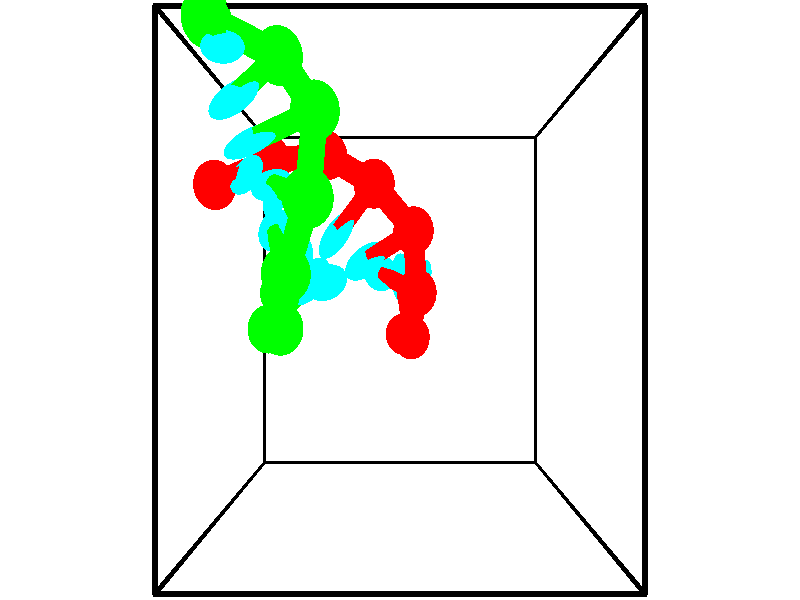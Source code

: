 // switches for output
#declare DRAW_BASES = 1; // possible values are 0, 1; only relevant for DNA ribbons
#declare DRAW_BASES_TYPE = 3; // possible values are 1, 2, 3; only relevant for DNA ribbons
#declare DRAW_FOG = 0; // set to 1 to enable fog

#include "colors.inc"

#include "transforms.inc"
background { rgb <1, 1, 1>}

#default {
   normal{
       ripples 0.25
       frequency 0.20
       turbulence 0.2
       lambda 5
   }
	finish {
		phong 0.1
		phong_size 40.
	}
}

// original window dimensions: 1024x640


// camera settings

camera {
	sky <-0, 1, 0>
	up <-0, 1, 0>
	right 1.6 * <1, 0, 0>
	location <2.5, 2.5, 11.1562>
	look_at <2.5, 2.5, 2.5>
	direction <0, 0, -8.6562>
	angle 67.0682
}


# declare cpy_camera_pos = <2.5, 2.5, 11.1562>;
# if (DRAW_FOG = 1)
fog {
	fog_type 2
	up vnormalize(cpy_camera_pos)
	color rgbt<1,1,1,0.3>
	distance 1e-5
	fog_alt 3e-3
	fog_offset 4
}
# end


// LIGHTS

# declare lum = 6;
global_settings {
	ambient_light rgb lum * <0.05, 0.05, 0.05>
	max_trace_level 15
}# declare cpy_direct_light_amount = 0.25;
light_source
{	1000 * <-1, -1, 1>,
	rgb lum * cpy_direct_light_amount
	parallel
}

light_source
{	1000 * <1, 1, -1>,
	rgb lum * cpy_direct_light_amount
	parallel
}

// strand 0

// nucleotide -1

// particle -1
sphere {
	<2.541972, 2.081964, 2.294444> 0.250000
	pigment { color rgbt <1,0,0,0> }
	no_shadow
}
cylinder {
	<2.685417, 2.433613, 2.420010>,  <2.771484, 2.644602, 2.495349>, 0.100000
	pigment { color rgbt <1,0,0,0> }
	no_shadow
}
cylinder {
	<2.685417, 2.433613, 2.420010>,  <2.541972, 2.081964, 2.294444>, 0.100000
	pigment { color rgbt <1,0,0,0> }
	no_shadow
}

// particle -1
sphere {
	<2.685417, 2.433613, 2.420010> 0.100000
	pigment { color rgbt <1,0,0,0> }
	no_shadow
}
sphere {
	0, 1
	scale<0.080000,0.200000,0.300000>
	matrix <-0.836096, 0.152943, 0.526832,
		0.415139, -0.451391, 0.789877,
		0.358613, 0.879122, 0.313913,
		2.793001, 2.697349, 2.514184>
	pigment { color rgbt <0,1,1,0> }
	no_shadow
}
cylinder {
	<2.650180, 2.082157, 3.003112>,  <2.541972, 2.081964, 2.294444>, 0.130000
	pigment { color rgbt <1,0,0,0> }
	no_shadow
}

// nucleotide -1

// particle -1
sphere {
	<2.650180, 2.082157, 3.003112> 0.250000
	pigment { color rgbt <1,0,0,0> }
	no_shadow
}
cylinder {
	<2.579208, 2.461868, 2.899273>,  <2.536625, 2.689695, 2.836969>, 0.100000
	pigment { color rgbt <1,0,0,0> }
	no_shadow
}
cylinder {
	<2.579208, 2.461868, 2.899273>,  <2.650180, 2.082157, 3.003112>, 0.100000
	pigment { color rgbt <1,0,0,0> }
	no_shadow
}

// particle -1
sphere {
	<2.579208, 2.461868, 2.899273> 0.100000
	pigment { color rgbt <1,0,0,0> }
	no_shadow
}
sphere {
	0, 1
	scale<0.080000,0.200000,0.300000>
	matrix <-0.722479, 0.053470, 0.689322,
		0.668239, 0.309860, 0.676346,
		-0.177429, 0.949277, -0.259598,
		2.525980, 2.746652, 2.821393>
	pigment { color rgbt <0,1,1,0> }
	no_shadow
}
cylinder {
	<2.709826, 2.575807, 3.571147>,  <2.650180, 2.082157, 3.003112>, 0.130000
	pigment { color rgbt <1,0,0,0> }
	no_shadow
}

// nucleotide -1

// particle -1
sphere {
	<2.709826, 2.575807, 3.571147> 0.250000
	pigment { color rgbt <1,0,0,0> }
	no_shadow
}
cylinder {
	<2.440136, 2.703819, 3.304913>,  <2.278322, 2.780626, 3.145172>, 0.100000
	pigment { color rgbt <1,0,0,0> }
	no_shadow
}
cylinder {
	<2.440136, 2.703819, 3.304913>,  <2.709826, 2.575807, 3.571147>, 0.100000
	pigment { color rgbt <1,0,0,0> }
	no_shadow
}

// particle -1
sphere {
	<2.440136, 2.703819, 3.304913> 0.100000
	pigment { color rgbt <1,0,0,0> }
	no_shadow
}
sphere {
	0, 1
	scale<0.080000,0.200000,0.300000>
	matrix <-0.573375, 0.341191, 0.744869,
		0.465472, 0.883838, -0.046542,
		-0.674224, 0.320030, -0.665585,
		2.237869, 2.799828, 3.105237>
	pigment { color rgbt <0,1,1,0> }
	no_shadow
}
cylinder {
	<2.667988, 3.218713, 3.656033>,  <2.709826, 2.575807, 3.571147>, 0.130000
	pigment { color rgbt <1,0,0,0> }
	no_shadow
}

// nucleotide -1

// particle -1
sphere {
	<2.667988, 3.218713, 3.656033> 0.250000
	pigment { color rgbt <1,0,0,0> }
	no_shadow
}
cylinder {
	<2.321972, 3.042740, 3.559563>,  <2.114362, 2.937156, 3.501681>, 0.100000
	pigment { color rgbt <1,0,0,0> }
	no_shadow
}
cylinder {
	<2.321972, 3.042740, 3.559563>,  <2.667988, 3.218713, 3.656033>, 0.100000
	pigment { color rgbt <1,0,0,0> }
	no_shadow
}

// particle -1
sphere {
	<2.321972, 3.042740, 3.559563> 0.100000
	pigment { color rgbt <1,0,0,0> }
	no_shadow
}
sphere {
	0, 1
	scale<0.080000,0.200000,0.300000>
	matrix <-0.445834, 0.453608, 0.771668,
		-0.230083, 0.775048, -0.588526,
		-0.865040, -0.439933, -0.241176,
		2.062460, 2.910760, 3.487210>
	pigment { color rgbt <0,1,1,0> }
	no_shadow
}
cylinder {
	<2.185427, 3.680433, 3.798501>,  <2.667988, 3.218713, 3.656033>, 0.130000
	pigment { color rgbt <1,0,0,0> }
	no_shadow
}

// nucleotide -1

// particle -1
sphere {
	<2.185427, 3.680433, 3.798501> 0.250000
	pigment { color rgbt <1,0,0,0> }
	no_shadow
}
cylinder {
	<1.916851, 3.387547, 3.752850>,  <1.755705, 3.211814, 3.725459>, 0.100000
	pigment { color rgbt <1,0,0,0> }
	no_shadow
}
cylinder {
	<1.916851, 3.387547, 3.752850>,  <2.185427, 3.680433, 3.798501>, 0.100000
	pigment { color rgbt <1,0,0,0> }
	no_shadow
}

// particle -1
sphere {
	<1.916851, 3.387547, 3.752850> 0.100000
	pigment { color rgbt <1,0,0,0> }
	no_shadow
}
sphere {
	0, 1
	scale<0.080000,0.200000,0.300000>
	matrix <-0.580712, 0.424206, 0.694855,
		-0.460371, 0.532830, -0.710036,
		-0.671441, -0.732217, -0.114129,
		1.715419, 3.167881, 3.718611>
	pigment { color rgbt <0,1,1,0> }
	no_shadow
}
cylinder {
	<1.594796, 3.993611, 3.655653>,  <2.185427, 3.680433, 3.798501>, 0.130000
	pigment { color rgbt <1,0,0,0> }
	no_shadow
}

// nucleotide -1

// particle -1
sphere {
	<1.594796, 3.993611, 3.655653> 0.250000
	pigment { color rgbt <1,0,0,0> }
	no_shadow
}
cylinder {
	<1.464550, 3.632282, 3.767357>,  <1.386403, 3.415485, 3.834379>, 0.100000
	pigment { color rgbt <1,0,0,0> }
	no_shadow
}
cylinder {
	<1.464550, 3.632282, 3.767357>,  <1.594796, 3.993611, 3.655653>, 0.100000
	pigment { color rgbt <1,0,0,0> }
	no_shadow
}

// particle -1
sphere {
	<1.464550, 3.632282, 3.767357> 0.100000
	pigment { color rgbt <1,0,0,0> }
	no_shadow
}
sphere {
	0, 1
	scale<0.080000,0.200000,0.300000>
	matrix <-0.564374, 0.422657, 0.709114,
		-0.758589, 0.073291, -0.647434,
		-0.325615, -0.903321, 0.279260,
		1.366866, 3.361286, 3.851135>
	pigment { color rgbt <0,1,1,0> }
	no_shadow
}
cylinder {
	<0.868696, 3.967800, 3.534936>,  <1.594796, 3.993611, 3.655653>, 0.130000
	pigment { color rgbt <1,0,0,0> }
	no_shadow
}

// nucleotide -1

// particle -1
sphere {
	<0.868696, 3.967800, 3.534936> 0.250000
	pigment { color rgbt <1,0,0,0> }
	no_shadow
}
cylinder {
	<0.958664, 3.709290, 3.826618>,  <1.012645, 3.554183, 4.001627>, 0.100000
	pigment { color rgbt <1,0,0,0> }
	no_shadow
}
cylinder {
	<0.958664, 3.709290, 3.826618>,  <0.868696, 3.967800, 3.534936>, 0.100000
	pigment { color rgbt <1,0,0,0> }
	no_shadow
}

// particle -1
sphere {
	<0.958664, 3.709290, 3.826618> 0.100000
	pigment { color rgbt <1,0,0,0> }
	no_shadow
}
sphere {
	0, 1
	scale<0.080000,0.200000,0.300000>
	matrix <-0.674626, 0.436703, 0.595122,
		-0.703058, -0.625795, -0.337771,
		0.224919, -0.646275, 0.729205,
		1.026140, 3.515407, 4.045380>
	pigment { color rgbt <0,1,1,0> }
	no_shadow
}
cylinder {
	<0.260350, 3.658892, 3.853882>,  <0.868696, 3.967800, 3.534936>, 0.130000
	pigment { color rgbt <1,0,0,0> }
	no_shadow
}

// nucleotide -1

// particle -1
sphere {
	<0.260350, 3.658892, 3.853882> 0.250000
	pigment { color rgbt <1,0,0,0> }
	no_shadow
}
cylinder {
	<0.547348, 3.669209, 4.132317>,  <0.719547, 3.675398, 4.299377>, 0.100000
	pigment { color rgbt <1,0,0,0> }
	no_shadow
}
cylinder {
	<0.547348, 3.669209, 4.132317>,  <0.260350, 3.658892, 3.853882>, 0.100000
	pigment { color rgbt <1,0,0,0> }
	no_shadow
}

// particle -1
sphere {
	<0.547348, 3.669209, 4.132317> 0.100000
	pigment { color rgbt <1,0,0,0> }
	no_shadow
}
sphere {
	0, 1
	scale<0.080000,0.200000,0.300000>
	matrix <-0.655601, 0.362642, 0.662328,
		-0.235348, -0.931572, 0.277101,
		0.717494, 0.025790, 0.696087,
		0.762596, 3.676946, 4.341143>
	pigment { color rgbt <0,1,1,0> }
	no_shadow
}
// strand 1

// nucleotide -1

// particle -1
sphere {
	<0.513244, 4.907162, 4.960629> 0.250000
	pigment { color rgbt <0,1,0,0> }
	no_shadow
}
cylinder {
	<0.687913, 4.675232, 5.235764>,  <0.792715, 4.536074, 5.400844>, 0.100000
	pigment { color rgbt <0,1,0,0> }
	no_shadow
}
cylinder {
	<0.687913, 4.675232, 5.235764>,  <0.513244, 4.907162, 4.960629>, 0.100000
	pigment { color rgbt <0,1,0,0> }
	no_shadow
}

// particle -1
sphere {
	<0.687913, 4.675232, 5.235764> 0.100000
	pigment { color rgbt <0,1,0,0> }
	no_shadow
}
sphere {
	0, 1
	scale<0.080000,0.200000,0.300000>
	matrix <0.014868, -0.759829, -0.649953,
		0.899497, 0.294044, -0.323176,
		0.436673, -0.579826, 0.687836,
		0.818915, 4.501284, 5.442114>
	pigment { color rgbt <0,1,1,0> }
	no_shadow
}
cylinder {
	<1.235157, 4.620175, 4.867442>,  <0.513244, 4.907162, 4.960629>, 0.130000
	pigment { color rgbt <0,1,0,0> }
	no_shadow
}

// nucleotide -1

// particle -1
sphere {
	<1.235157, 4.620175, 4.867442> 0.250000
	pigment { color rgbt <0,1,0,0> }
	no_shadow
}
cylinder {
	<1.028053, 4.352112, 5.080162>,  <0.903790, 4.191274, 5.207794>, 0.100000
	pigment { color rgbt <0,1,0,0> }
	no_shadow
}
cylinder {
	<1.028053, 4.352112, 5.080162>,  <1.235157, 4.620175, 4.867442>, 0.100000
	pigment { color rgbt <0,1,0,0> }
	no_shadow
}

// particle -1
sphere {
	<1.028053, 4.352112, 5.080162> 0.100000
	pigment { color rgbt <0,1,0,0> }
	no_shadow
}
sphere {
	0, 1
	scale<0.080000,0.200000,0.300000>
	matrix <0.155383, -0.684931, -0.711847,
		0.841297, -0.285933, 0.458761,
		-0.517760, -0.670159, 0.531801,
		0.872725, 4.151064, 5.239702>
	pigment { color rgbt <0,1,1,0> }
	no_shadow
}
cylinder {
	<1.637617, 4.103924, 5.030547>,  <1.235157, 4.620175, 4.867442>, 0.130000
	pigment { color rgbt <0,1,0,0> }
	no_shadow
}

// nucleotide -1

// particle -1
sphere {
	<1.637617, 4.103924, 5.030547> 0.250000
	pigment { color rgbt <0,1,0,0> }
	no_shadow
}
cylinder {
	<1.265492, 3.957397, 5.023323>,  <1.042216, 3.869481, 5.018989>, 0.100000
	pigment { color rgbt <0,1,0,0> }
	no_shadow
}
cylinder {
	<1.265492, 3.957397, 5.023323>,  <1.637617, 4.103924, 5.030547>, 0.100000
	pigment { color rgbt <0,1,0,0> }
	no_shadow
}

// particle -1
sphere {
	<1.265492, 3.957397, 5.023323> 0.100000
	pigment { color rgbt <0,1,0,0> }
	no_shadow
}
sphere {
	0, 1
	scale<0.080000,0.200000,0.300000>
	matrix <0.293929, -0.715215, -0.634093,
		0.219364, -0.595214, 0.773046,
		-0.930315, -0.366317, -0.018059,
		0.986397, 3.847502, 5.017905>
	pigment { color rgbt <0,1,1,0> }
	no_shadow
}
cylinder {
	<1.604176, 3.329525, 5.288480>,  <1.637617, 4.103924, 5.030547>, 0.130000
	pigment { color rgbt <0,1,0,0> }
	no_shadow
}

// nucleotide -1

// particle -1
sphere {
	<1.604176, 3.329525, 5.288480> 0.250000
	pigment { color rgbt <0,1,0,0> }
	no_shadow
}
cylinder {
	<1.340821, 3.433800, 5.006042>,  <1.182808, 3.496365, 4.836580>, 0.100000
	pigment { color rgbt <0,1,0,0> }
	no_shadow
}
cylinder {
	<1.340821, 3.433800, 5.006042>,  <1.604176, 3.329525, 5.288480>, 0.100000
	pigment { color rgbt <0,1,0,0> }
	no_shadow
}

// particle -1
sphere {
	<1.340821, 3.433800, 5.006042> 0.100000
	pigment { color rgbt <0,1,0,0> }
	no_shadow
}
sphere {
	0, 1
	scale<0.080000,0.200000,0.300000>
	matrix <0.360528, -0.714264, -0.599872,
		-0.660713, -0.649517, 0.376280,
		-0.658390, 0.260684, -0.706093,
		1.143305, 3.512006, 4.794214>
	pigment { color rgbt <0,1,1,0> }
	no_shadow
}
cylinder {
	<1.336658, 2.720442, 4.996352>,  <1.604176, 3.329525, 5.288480>, 0.130000
	pigment { color rgbt <0,1,0,0> }
	no_shadow
}

// nucleotide -1

// particle -1
sphere {
	<1.336658, 2.720442, 4.996352> 0.250000
	pigment { color rgbt <0,1,0,0> }
	no_shadow
}
cylinder {
	<1.212326, 2.962921, 4.703529>,  <1.137726, 3.108409, 4.527836>, 0.100000
	pigment { color rgbt <0,1,0,0> }
	no_shadow
}
cylinder {
	<1.212326, 2.962921, 4.703529>,  <1.336658, 2.720442, 4.996352>, 0.100000
	pigment { color rgbt <0,1,0,0> }
	no_shadow
}

// particle -1
sphere {
	<1.212326, 2.962921, 4.703529> 0.100000
	pigment { color rgbt <0,1,0,0> }
	no_shadow
}
sphere {
	0, 1
	scale<0.080000,0.200000,0.300000>
	matrix <0.363442, -0.635870, -0.680866,
		-0.878233, -0.477695, -0.022670,
		-0.310831, 0.606199, -0.732057,
		1.119076, 3.144781, 4.483912>
	pigment { color rgbt <0,1,1,0> }
	no_shadow
}
cylinder {
	<1.167142, 2.231229, 4.403956>,  <1.336658, 2.720442, 4.996352>, 0.130000
	pigment { color rgbt <0,1,0,0> }
	no_shadow
}

// nucleotide -1

// particle -1
sphere {
	<1.167142, 2.231229, 4.403956> 0.250000
	pigment { color rgbt <0,1,0,0> }
	no_shadow
}
cylinder {
	<1.236611, 2.591942, 4.245651>,  <1.278292, 2.808369, 4.150668>, 0.100000
	pigment { color rgbt <0,1,0,0> }
	no_shadow
}
cylinder {
	<1.236611, 2.591942, 4.245651>,  <1.167142, 2.231229, 4.403956>, 0.100000
	pigment { color rgbt <0,1,0,0> }
	no_shadow
}

// particle -1
sphere {
	<1.236611, 2.591942, 4.245651> 0.100000
	pigment { color rgbt <0,1,0,0> }
	no_shadow
}
sphere {
	0, 1
	scale<0.080000,0.200000,0.300000>
	matrix <0.146837, -0.421090, -0.895054,
		-0.973795, 0.097332, -0.205547,
		0.173671, 0.901782, -0.395763,
		1.288712, 2.862476, 4.126922>
	pigment { color rgbt <0,1,1,0> }
	no_shadow
}
cylinder {
	<0.887764, 2.203652, 3.751918>,  <1.167142, 2.231229, 4.403956>, 0.130000
	pigment { color rgbt <0,1,0,0> }
	no_shadow
}

// nucleotide -1

// particle -1
sphere {
	<0.887764, 2.203652, 3.751918> 0.250000
	pigment { color rgbt <0,1,0,0> }
	no_shadow
}
cylinder {
	<1.174327, 2.482605, 3.743729>,  <1.346264, 2.649977, 3.738815>, 0.100000
	pigment { color rgbt <0,1,0,0> }
	no_shadow
}
cylinder {
	<1.174327, 2.482605, 3.743729>,  <0.887764, 2.203652, 3.751918>, 0.100000
	pigment { color rgbt <0,1,0,0> }
	no_shadow
}

// particle -1
sphere {
	<1.174327, 2.482605, 3.743729> 0.100000
	pigment { color rgbt <0,1,0,0> }
	no_shadow
}
sphere {
	0, 1
	scale<0.080000,0.200000,0.300000>
	matrix <0.326650, -0.361201, -0.873403,
		-0.616491, 0.619025, -0.486567,
		0.716407, 0.697382, -0.020472,
		1.389249, 2.691820, 3.737587>
	pigment { color rgbt <0,1,1,0> }
	no_shadow
}
cylinder {
	<0.888033, 2.574407, 3.097311>,  <0.887764, 2.203652, 3.751918>, 0.130000
	pigment { color rgbt <0,1,0,0> }
	no_shadow
}

// nucleotide -1

// particle -1
sphere {
	<0.888033, 2.574407, 3.097311> 0.250000
	pigment { color rgbt <0,1,0,0> }
	no_shadow
}
cylinder {
	<1.260663, 2.638855, 3.227669>,  <1.484241, 2.677524, 3.305884>, 0.100000
	pigment { color rgbt <0,1,0,0> }
	no_shadow
}
cylinder {
	<1.260663, 2.638855, 3.227669>,  <0.888033, 2.574407, 3.097311>, 0.100000
	pigment { color rgbt <0,1,0,0> }
	no_shadow
}

// particle -1
sphere {
	<1.260663, 2.638855, 3.227669> 0.100000
	pigment { color rgbt <0,1,0,0> }
	no_shadow
}
sphere {
	0, 1
	scale<0.080000,0.200000,0.300000>
	matrix <0.354951, -0.209304, -0.911154,
		-0.078594, 0.964486, -0.252172,
		0.931575, 0.161120, 0.325895,
		1.540135, 2.687191, 3.325437>
	pigment { color rgbt <0,1,1,0> }
	no_shadow
}
// box output
cylinder {
	<0.000000, 0.000000, 0.000000>,  <5.000000, 0.000000, 0.000000>, 0.025000
	pigment { color rgbt <0,0,0,0> }
	no_shadow
}
cylinder {
	<0.000000, 0.000000, 0.000000>,  <0.000000, 5.000000, 0.000000>, 0.025000
	pigment { color rgbt <0,0,0,0> }
	no_shadow
}
cylinder {
	<0.000000, 0.000000, 0.000000>,  <0.000000, 0.000000, 5.000000>, 0.025000
	pigment { color rgbt <0,0,0,0> }
	no_shadow
}
cylinder {
	<5.000000, 5.000000, 5.000000>,  <0.000000, 5.000000, 5.000000>, 0.025000
	pigment { color rgbt <0,0,0,0> }
	no_shadow
}
cylinder {
	<5.000000, 5.000000, 5.000000>,  <5.000000, 0.000000, 5.000000>, 0.025000
	pigment { color rgbt <0,0,0,0> }
	no_shadow
}
cylinder {
	<5.000000, 5.000000, 5.000000>,  <5.000000, 5.000000, 0.000000>, 0.025000
	pigment { color rgbt <0,0,0,0> }
	no_shadow
}
cylinder {
	<0.000000, 0.000000, 5.000000>,  <0.000000, 5.000000, 5.000000>, 0.025000
	pigment { color rgbt <0,0,0,0> }
	no_shadow
}
cylinder {
	<0.000000, 0.000000, 5.000000>,  <5.000000, 0.000000, 5.000000>, 0.025000
	pigment { color rgbt <0,0,0,0> }
	no_shadow
}
cylinder {
	<5.000000, 5.000000, 0.000000>,  <0.000000, 5.000000, 0.000000>, 0.025000
	pigment { color rgbt <0,0,0,0> }
	no_shadow
}
cylinder {
	<5.000000, 5.000000, 0.000000>,  <5.000000, 0.000000, 0.000000>, 0.025000
	pigment { color rgbt <0,0,0,0> }
	no_shadow
}
cylinder {
	<5.000000, 0.000000, 5.000000>,  <5.000000, 0.000000, 0.000000>, 0.025000
	pigment { color rgbt <0,0,0,0> }
	no_shadow
}
cylinder {
	<0.000000, 5.000000, 0.000000>,  <0.000000, 5.000000, 5.000000>, 0.025000
	pigment { color rgbt <0,0,0,0> }
	no_shadow
}
// end of box output
